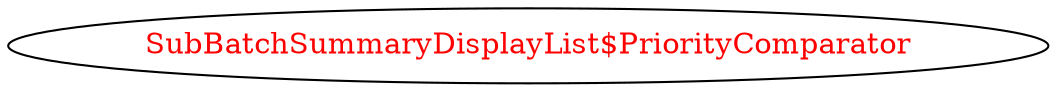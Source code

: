 digraph dependencyGraph {
 concentrate=true;
 ranksep="2.0";
 rankdir="LR"; 
 splines="ortho";
"SubBatchSummaryDisplayList$PriorityComparator" [fontcolor="red"];
}